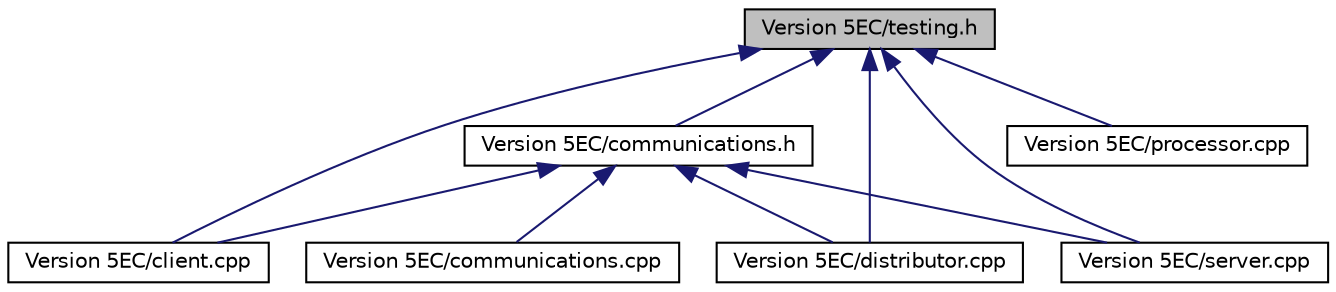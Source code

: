 digraph "Version 5EC/testing.h"
{
 // LATEX_PDF_SIZE
  edge [fontname="Helvetica",fontsize="10",labelfontname="Helvetica",labelfontsize="10"];
  node [fontname="Helvetica",fontsize="10",shape=record];
  Node1 [label="Version 5EC/testing.h",height=0.2,width=0.4,color="black", fillcolor="grey75", style="filled", fontcolor="black",tooltip=" "];
  Node1 -> Node2 [dir="back",color="midnightblue",fontsize="10",style="solid",fontname="Helvetica"];
  Node2 [label="Version 5EC/client.cpp",height=0.2,width=0.4,color="black", fillcolor="white", style="filled",URL="$_version_015_e_c_2client_8cpp.html",tooltip=" "];
  Node1 -> Node3 [dir="back",color="midnightblue",fontsize="10",style="solid",fontname="Helvetica"];
  Node3 [label="Version 5EC/communications.h",height=0.2,width=0.4,color="black", fillcolor="white", style="filled",URL="$communications_8h.html",tooltip=" "];
  Node3 -> Node2 [dir="back",color="midnightblue",fontsize="10",style="solid",fontname="Helvetica"];
  Node3 -> Node4 [dir="back",color="midnightblue",fontsize="10",style="solid",fontname="Helvetica"];
  Node4 [label="Version 5EC/communications.cpp",height=0.2,width=0.4,color="black", fillcolor="white", style="filled",URL="$communications_8cpp.html",tooltip=" "];
  Node3 -> Node5 [dir="back",color="midnightblue",fontsize="10",style="solid",fontname="Helvetica"];
  Node5 [label="Version 5EC/distributor.cpp",height=0.2,width=0.4,color="black", fillcolor="white", style="filled",URL="$_version_015_e_c_2distributor_8cpp.html",tooltip=" "];
  Node3 -> Node6 [dir="back",color="midnightblue",fontsize="10",style="solid",fontname="Helvetica"];
  Node6 [label="Version 5EC/server.cpp",height=0.2,width=0.4,color="black", fillcolor="white", style="filled",URL="$_version_015_e_c_2server_8cpp.html",tooltip=" "];
  Node1 -> Node5 [dir="back",color="midnightblue",fontsize="10",style="solid",fontname="Helvetica"];
  Node1 -> Node7 [dir="back",color="midnightblue",fontsize="10",style="solid",fontname="Helvetica"];
  Node7 [label="Version 5EC/processor.cpp",height=0.2,width=0.4,color="black", fillcolor="white", style="filled",URL="$_version_015_e_c_2processor_8cpp.html",tooltip=" "];
  Node1 -> Node6 [dir="back",color="midnightblue",fontsize="10",style="solid",fontname="Helvetica"];
}
